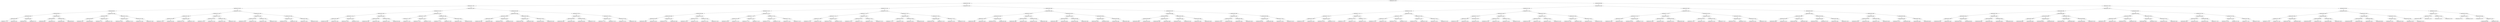 digraph G{
1800837647 [label="Node{data=[3103, 3103]}"]
1800837647 -> 685391537
685391537 [label="Node{data=[2092, 2092]}"]
685391537 -> 1207295476
1207295476 [label="Node{data=[1937, 1937]}"]
1207295476 -> 1254488760
1254488760 [label="Node{data=[1356, 1356]}"]
1254488760 -> 354191117
354191117 [label="Node{data=[866, 866]}"]
354191117 -> 1825180841
1825180841 [label="Node{data=[858, 858]}"]
1825180841 -> 96036537
96036537 [label="Node{data=[854, 854]}"]
96036537 -> 1615613068
1615613068 [label="Node{data=[809, 809]}"]
1615613068 -> 286890855
286890855 [label="Node{data=[774, 774]}"]
1615613068 -> 764043945
764043945 [label="Node{data=[853, 853]}"]
96036537 -> 1674073359
1674073359 [label="Node{data=[856, 856]}"]
1674073359 -> 1633836502
1633836502 [label="Node{data=[855, 855]}"]
1674073359 -> 1023221822
1023221822 [label="Node{data=[857, 857]}"]
1825180841 -> 1117553186
1117553186 [label="Node{data=[862, 862]}"]
1117553186 -> 1675478867
1675478867 [label="Node{data=[860, 860]}"]
1675478867 -> 279095827
279095827 [label="Node{data=[859, 859]}"]
1675478867 -> 1158386921
1158386921 [label="Node{data=[861, 861]}"]
1117553186 -> 1663079416
1663079416 [label="Node{data=[864, 864]}"]
1663079416 -> 1850353552
1850353552 [label="Node{data=[863, 863]}"]
1663079416 -> 1799223928
1799223928 [label="Node{data=[865, 865]}"]
354191117 -> 1913161514
1913161514 [label="Node{data=[1348, 1348]}"]
1913161514 -> 365983168
365983168 [label="Node{data=[870, 870]}"]
365983168 -> 706328141
706328141 [label="Node{data=[868, 868]}"]
706328141 -> 779315020
779315020 [label="Node{data=[867, 867]}"]
706328141 -> 418681983
418681983 [label="Node{data=[869, 869]}"]
365983168 -> 245144788
245144788 [label="Node{data=[1260, 1260]}"]
245144788 -> 1775298708
1775298708 [label="Node{data=[871, 871]}"]
245144788 -> 1554824165
1554824165 [label="Node{data=[1331, 1331]}"]
1913161514 -> 1615305571
1615305571 [label="Node{data=[1352, 1352]}"]
1615305571 -> 181916035
181916035 [label="Node{data=[1350, 1350]}"]
181916035 -> 1680677893
1680677893 [label="Node{data=[1349, 1349]}"]
181916035 -> 1575477494
1575477494 [label="Node{data=[1351, 1351]}"]
1615305571 -> 19395754
19395754 [label="Node{data=[1354, 1354]}"]
19395754 -> 893937348
893937348 [label="Node{data=[1353, 1353]}"]
19395754 -> 956930396
956930396 [label="Node{data=[1355, 1355]}"]
1254488760 -> 1535852251
1535852251 [label="Node{data=[1921, 1921]}"]
1535852251 -> 1698104228
1698104228 [label="Node{data=[1913, 1913]}"]
1698104228 -> 322905984
322905984 [label="Node{data=[1360, 1360]}"]
322905984 -> 1711902658
1711902658 [label="Node{data=[1358, 1358]}"]
1711902658 -> 1693849662
1693849662 [label="Node{data=[1357, 1357]}"]
1711902658 -> 964758823
964758823 [label="Node{data=[1359, 1359]}"]
322905984 -> 1407729328
1407729328 [label="Node{data=[1362, 1362]}"]
1407729328 -> 2041957520
2041957520 [label="Node{data=[1361, 1361]}"]
1407729328 -> 769002608
769002608 [label="Node{data=[1913, 1913]}"]
1698104228 -> 479184088
479184088 [label="Node{data=[1917, 1917]}"]
479184088 -> 234906695
234906695 [label="Node{data=[1915, 1915]}"]
234906695 -> 1502013531
1502013531 [label="Node{data=[1914, 1914]}"]
234906695 -> 1143917207
1143917207 [label="Node{data=[1916, 1916]}"]
479184088 -> 652574670
652574670 [label="Node{data=[1919, 1919]}"]
652574670 -> 726275337
726275337 [label="Node{data=[1918, 1918]}"]
652574670 -> 1163977739
1163977739 [label="Node{data=[1920, 1920]}"]
1535852251 -> 2007561282
2007561282 [label="Node{data=[1929, 1929]}"]
2007561282 -> 2050944630
2050944630 [label="Node{data=[1925, 1925]}"]
2050944630 -> 27741797
27741797 [label="Node{data=[1923, 1923]}"]
27741797 -> 1126540006
1126540006 [label="Node{data=[1922, 1922]}"]
27741797 -> 1931428900
1931428900 [label="Node{data=[1924, 1924]}"]
2050944630 -> 2120178031
2120178031 [label="Node{data=[1927, 1927]}"]
2120178031 -> 1160832167
1160832167 [label="Node{data=[1926, 1926]}"]
2120178031 -> 728521845
728521845 [label="Node{data=[1928, 1928]}"]
2007561282 -> 584782680
584782680 [label="Node{data=[1933, 1933]}"]
584782680 -> 650879565
650879565 [label="Node{data=[1931, 1931]}"]
650879565 -> 1687977967
1687977967 [label="Node{data=[1930, 1930]}"]
650879565 -> 769267965
769267965 [label="Node{data=[1932, 1932]}"]
584782680 -> 1466011597
1466011597 [label="Node{data=[1935, 1935]}"]
1466011597 -> 742622886
742622886 [label="Node{data=[1934, 1934]}"]
1466011597 -> 724035526
724035526 [label="Node{data=[1936, 1936]}"]
1207295476 -> 1455886255
1455886255 [label="Node{data=[1984, 1984]}"]
1455886255 -> 218361181
218361181 [label="Node{data=[1970, 1970]}"]
218361181 -> 1027943661
1027943661 [label="Node{data=[1962, 1962]}"]
1027943661 -> 692643156
692643156 [label="Node{data=[1941, 1941]}"]
692643156 -> 1193029029
1193029029 [label="Node{data=[1939, 1939]}"]
1193029029 -> 1432836382
1432836382 [label="Node{data=[1938, 1938]}"]
1193029029 -> 1095836955
1095836955 [label="Node{data=[1940, 1940]}"]
692643156 -> 794630688
794630688 [label="Node{data=[1943, 1943]}"]
794630688 -> 151681899
151681899 [label="Node{data=[1942, 1942]}"]
794630688 -> 1716153597
1716153597 [label="Node{data=[1961, 1961]}"]
1027943661 -> 779871442
779871442 [label="Node{data=[1966, 1966]}"]
779871442 -> 1773172519
1773172519 [label="Node{data=[1964, 1964]}"]
1773172519 -> 867928153
867928153 [label="Node{data=[1963, 1963]}"]
1773172519 -> 111359831
111359831 [label="Node{data=[1965, 1965]}"]
779871442 -> 1997475365
1997475365 [label="Node{data=[1968, 1968]}"]
1997475365 -> 502023852
502023852 [label="Node{data=[1967, 1967]}"]
1997475365 -> 1920658440
1920658440 [label="Node{data=[1969, 1969]}"]
218361181 -> 1845257375
1845257375 [label="Node{data=[1976, 1976]}"]
1845257375 -> 1653420323
1653420323 [label="Node{data=[1972, 1972]}"]
1653420323 -> 497795832
497795832 [label="Node{data=[1971, 1971]}"]
497795832 -> 949250025
949250025 [label="Node{data=[1972, 1972]}"]
1653420323 -> 918697208
918697208 [label="Node{data=[1974, 1974]}"]
918697208 -> 1036853034
1036853034 [label="Node{data=[1973, 1973]}"]
918697208 -> 2125637225
2125637225 [label="Node{data=[1975, 1975]}"]
1845257375 -> 1694645625
1694645625 [label="Node{data=[1980, 1980]}"]
1694645625 -> 1111535829
1111535829 [label="Node{data=[1978, 1978]}"]
1111535829 -> 388092920
388092920 [label="Node{data=[1977, 1977]}"]
1111535829 -> 2093723291
2093723291 [label="Node{data=[1979, 1979]}"]
1694645625 -> 148286862
148286862 [label="Node{data=[1982, 1982]}"]
148286862 -> 1339519577
1339519577 [label="Node{data=[1981, 1981]}"]
148286862 -> 1458619976
1458619976 [label="Node{data=[1983, 1983]}"]
1455886255 -> 2012087675
2012087675 [label="Node{data=[2063, 2063]}"]
2012087675 -> 1256815829
1256815829 [label="Node{data=[2055, 2055]}"]
1256815829 -> 1054378603
1054378603 [label="Node{data=[2040, 2040]}"]
1054378603 -> 1858783614
1858783614 [label="Node{data=[2038, 2038]}"]
1858783614 -> 1770572801
1770572801 [label="Node{data=[1985, 1985]}"]
1858783614 -> 1753618993
1753618993 [label="Node{data=[2039, 2039]}"]
1054378603 -> 318197400
318197400 [label="Node{data=[2053, 2053]}"]
318197400 -> 718201985
718201985 [label="Node{data=[2052, 2052]}"]
318197400 -> 84528413
84528413 [label="Node{data=[2054, 2054]}"]
1256815829 -> 1560676383
1560676383 [label="Node{data=[2059, 2059]}"]
1560676383 -> 1974275753
1974275753 [label="Node{data=[2057, 2057]}"]
1974275753 -> 672794225
672794225 [label="Node{data=[2056, 2056]}"]
1974275753 -> 1664108362
1664108362 [label="Node{data=[2058, 2058]}"]
1560676383 -> 236715459
236715459 [label="Node{data=[2061, 2061]}"]
236715459 -> 333341423
333341423 [label="Node{data=[2060, 2060]}"]
236715459 -> 1796196203
1796196203 [label="Node{data=[2062, 2062]}"]
2012087675 -> 182765399
182765399 [label="Node{data=[2070, 2070]}"]
182765399 -> 1539364397
1539364397 [label="Node{data=[2067, 2067]}"]
1539364397 -> 1005133472
1005133472 [label="Node{data=[2065, 2065]}"]
1005133472 -> 776516137
776516137 [label="Node{data=[2064, 2064]}"]
1005133472 -> 45745864
45745864 [label="Node{data=[2066, 2066]}"]
1539364397 -> 1595332876
1595332876 [label="Node{data=[2069, 2069]}"]
1595332876 -> 746180688
746180688 [label="Node{data=[2068, 2068]}"]
1595332876 -> 1196160524
1196160524 [label="Node{data=[2070, 2070]}"]
182765399 -> 362095723
362095723 [label="Node{data=[2074, 2074]}"]
362095723 -> 2091012460
2091012460 [label="Node{data=[2072, 2072]}"]
2091012460 -> 515634680
515634680 [label="Node{data=[2071, 2071]}"]
2091012460 -> 114854837
114854837 [label="Node{data=[2073, 2073]}"]
362095723 -> 978469241
978469241 [label="Node{data=[2076, 2076]}"]
978469241 -> 1410686574
1410686574 [label="Node{data=[2075, 2075]}"]
978469241 -> 356545825
356545825 [label="Node{data=[2091, 2091]}"]
685391537 -> 1460130079
1460130079 [label="Node{data=[2479, 2479]}"]
1460130079 -> 2146835215
2146835215 [label="Node{data=[2123, 2123]}"]
2146835215 -> 32431281
32431281 [label="Node{data=[2107, 2107]}"]
32431281 -> 387012816
387012816 [label="Node{data=[2099, 2099]}"]
387012816 -> 2121788420
2121788420 [label="Node{data=[2096, 2096]}"]
2121788420 -> 831958694
831958694 [label="Node{data=[2094, 2094]}"]
831958694 -> 1181411185
1181411185 [label="Node{data=[2093, 2093]}"]
831958694 -> 1537269940
1537269940 [label="Node{data=[2095, 2095]}"]
2121788420 -> 443953160
443953160 [label="Node{data=[2097, 2097]}"]
443953160 -> 512843390
512843390 [label="Node{data=[2097, 2097]}"]
443953160 -> 265384882
265384882 [label="Node{data=[2098, 2098]}"]
387012816 -> 1395165116
1395165116 [label="Node{data=[2103, 2103]}"]
1395165116 -> 2029329313
2029329313 [label="Node{data=[2101, 2101]}"]
2029329313 -> 1820575855
1820575855 [label="Node{data=[2100, 2100]}"]
2029329313 -> 1758165678
1758165678 [label="Node{data=[2102, 2102]}"]
1395165116 -> 2135496044
2135496044 [label="Node{data=[2105, 2105]}"]
2135496044 -> 791748919
791748919 [label="Node{data=[2104, 2104]}"]
2135496044 -> 1560499214
1560499214 [label="Node{data=[2106, 2106]}"]
32431281 -> 1856920330
1856920330 [label="Node{data=[2115, 2115]}"]
1856920330 -> 1501282758
1501282758 [label="Node{data=[2111, 2111]}"]
1501282758 -> 2145741639
2145741639 [label="Node{data=[2109, 2109]}"]
2145741639 -> 948040593
948040593 [label="Node{data=[2108, 2108]}"]
2145741639 -> 619415936
619415936 [label="Node{data=[2110, 2110]}"]
1501282758 -> 588843306
588843306 [label="Node{data=[2113, 2113]}"]
588843306 -> 2004021597
2004021597 [label="Node{data=[2112, 2112]}"]
588843306 -> 1079548249
1079548249 [label="Node{data=[2114, 2114]}"]
1856920330 -> 948420443
948420443 [label="Node{data=[2119, 2119]}"]
948420443 -> 1404875064
1404875064 [label="Node{data=[2117, 2117]}"]
1404875064 -> 866408971
866408971 [label="Node{data=[2116, 2116]}"]
1404875064 -> 934449015
934449015 [label="Node{data=[2118, 2118]}"]
948420443 -> 852136893
852136893 [label="Node{data=[2121, 2121]}"]
852136893 -> 71946669
71946669 [label="Node{data=[2120, 2120]}"]
852136893 -> 363640621
363640621 [label="Node{data=[2122, 2122]}"]
2146835215 -> 918965208
918965208 [label="Node{data=[2276, 2276]}"]
918965208 -> 1358393798
1358393798 [label="Node{data=[2217, 2217]}"]
1358393798 -> 452531916
452531916 [label="Node{data=[2127, 2127]}"]
452531916 -> 1788665697
1788665697 [label="Node{data=[2125, 2125]}"]
1788665697 -> 1853931873
1853931873 [label="Node{data=[2124, 2124]}"]
1788665697 -> 93512758
93512758 [label="Node{data=[2126, 2126]}"]
452531916 -> 1460653374
1460653374 [label="Node{data=[2129, 2129]}"]
1460653374 -> 1541699433
1541699433 [label="Node{data=[2128, 2128]}"]
1460653374 -> 864497341
864497341 [label="Node{data=[2130, 2130]}"]
1358393798 -> 556191663
556191663 [label="Node{data=[2272, 2272]}"]
556191663 -> 141136008
141136008 [label="Node{data=[2270, 2270]}"]
141136008 -> 1892610515
1892610515 [label="Node{data=[2221, 2221]}"]
141136008 -> 2050415537
2050415537 [label="Node{data=[2271, 2271]}"]
556191663 -> 1836722415
1836722415 [label="Node{data=[2274, 2274]}"]
1836722415 -> 701696024
701696024 [label="Node{data=[2273, 2273]}"]
1836722415 -> 773076120
773076120 [label="Node{data=[2275, 2275]}"]
918965208 -> 1655933368
1655933368 [label="Node{data=[2317, 2317]}"]
1655933368 -> 1588783185
1588783185 [label="Node{data=[2280, 2280]}"]
1588783185 -> 1863366743
1863366743 [label="Node{data=[2278, 2278]}"]
1863366743 -> 1613754841
1613754841 [label="Node{data=[2277, 2277]}"]
1863366743 -> 506419757
506419757 [label="Node{data=[2279, 2279]}"]
1588783185 -> 1461111257
1461111257 [label="Node{data=[2282, 2282]}"]
1461111257 -> 1026425196
1026425196 [label="Node{data=[2281, 2281]}"]
1461111257 -> 571514409
571514409 [label="Node{data=[2283, 2283]}"]
1655933368 -> 1183467124
1183467124 [label="Node{data=[2475, 2475]}"]
1183467124 -> 666044285
666044285 [label="Node{data=[2465, 2465]}"]
666044285 -> 1792759686
1792759686 [label="Node{data=[2330, 2330]}"]
666044285 -> 1276935458
1276935458 [label="Node{data=[2474, 2474]}"]
1183467124 -> 1479621427
1479621427 [label="Node{data=[2477, 2477]}"]
1479621427 -> 1736857511
1736857511 [label="Node{data=[2476, 2476]}"]
1479621427 -> 1473338294
1473338294 [label="Node{data=[2478, 2478]}"]
1460130079 -> 2014038275
2014038275 [label="Node{data=[2884, 2884]}"]
2014038275 -> 691178898
691178898 [label="Node{data=[2683, 2683]}"]
691178898 -> 2086456444
2086456444 [label="Node{data=[2487, 2487]}"]
2086456444 -> 562902186
562902186 [label="Node{data=[2483, 2483]}"]
562902186 -> 132686409
132686409 [label="Node{data=[2481, 2481]}"]
132686409 -> 982245691
982245691 [label="Node{data=[2480, 2480]}"]
132686409 -> 548336954
548336954 [label="Node{data=[2482, 2482]}"]
562902186 -> 1758379489
1758379489 [label="Node{data=[2485, 2485]}"]
1758379489 -> 712417371
712417371 [label="Node{data=[2484, 2484]}"]
1758379489 -> 1334910487
1334910487 [label="Node{data=[2486, 2486]}"]
2086456444 -> 415315450
415315450 [label="Node{data=[2491, 2491]}"]
415315450 -> 100508342
100508342 [label="Node{data=[2489, 2489]}"]
100508342 -> 437693994
437693994 [label="Node{data=[2488, 2488]}"]
100508342 -> 1571846873
1571846873 [label="Node{data=[2490, 2490]}"]
415315450 -> 1288698480
1288698480 [label="Node{data=[2493, 2493]}"]
1288698480 -> 617548109
617548109 [label="Node{data=[2492, 2492]}"]
1288698480 -> 193430528
193430528 [label="Node{data=[2636, 2636]}"]
691178898 -> 1430208795
1430208795 [label="Node{data=[2691, 2691]}"]
1430208795 -> 1712336310
1712336310 [label="Node{data=[2687, 2687]}"]
1712336310 -> 977913176
977913176 [label="Node{data=[2685, 2685]}"]
977913176 -> 223998357
223998357 [label="Node{data=[2684, 2684]}"]
977913176 -> 583098044
583098044 [label="Node{data=[2686, 2686]}"]
1712336310 -> 1163635407
1163635407 [label="Node{data=[2689, 2689]}"]
1163635407 -> 835503161
835503161 [label="Node{data=[2688, 2688]}"]
1163635407 -> 1943756492
1943756492 [label="Node{data=[2690, 2690]}"]
1430208795 -> 1531435701
1531435701 [label="Node{data=[2695, 2695]}"]
1531435701 -> 1137843904
1137843904 [label="Node{data=[2693, 2693]}"]
1137843904 -> 350812047
350812047 [label="Node{data=[2692, 2692]}"]
1137843904 -> 1030551264
1030551264 [label="Node{data=[2694, 2694]}"]
1531435701 -> 1478168970
1478168970 [label="Node{data=[2864, 2864]}"]
1478168970 -> 200028247
200028247 [label="Node{data=[2696, 2696]}"]
1478168970 -> 1483467306
1483467306 [label="Node{data=[2883, 2883]}"]
2014038275 -> 48946225
48946225 [label="Node{data=[2907, 2907]}"]
48946225 -> 41753255
41753255 [label="Node{data=[2899, 2899]}"]
41753255 -> 1752820791
1752820791 [label="Node{data=[2895, 2895]}"]
1752820791 -> 1875145128
1875145128 [label="Node{data=[2886, 2886]}"]
1875145128 -> 991634229
991634229 [label="Node{data=[2885, 2885]}"]
1875145128 -> 1373224659
1373224659 [label="Node{data=[2894, 2894]}"]
1752820791 -> 1994844299
1994844299 [label="Node{data=[2897, 2897]}"]
1994844299 -> 987991758
987991758 [label="Node{data=[2896, 2896]}"]
1994844299 -> 1484984364
1484984364 [label="Node{data=[2898, 2898]}"]
41753255 -> 1152385737
1152385737 [label="Node{data=[2903, 2903]}"]
1152385737 -> 97716324
97716324 [label="Node{data=[2901, 2901]}"]
97716324 -> 601908206
601908206 [label="Node{data=[2900, 2900]}"]
97716324 -> 1663174094
1663174094 [label="Node{data=[2902, 2902]}"]
1152385737 -> 666953001
666953001 [label="Node{data=[2905, 2905]}"]
666953001 -> 986536349
986536349 [label="Node{data=[2904, 2904]}"]
666953001 -> 445817401
445817401 [label="Node{data=[2906, 2906]}"]
48946225 -> 1777195216
1777195216 [label="Node{data=[3095, 3095]}"]
1777195216 -> 1227133289
1227133289 [label="Node{data=[3091, 3091]}"]
1227133289 -> 435497057
435497057 [label="Node{data=[3079, 3079]}"]
435497057 -> 385470988
385470988 [label="Node{data=[2912, 2912]}"]
435497057 -> 299213659
299213659 [label="Node{data=[3090, 3090]}"]
1227133289 -> 2081937361
2081937361 [label="Node{data=[3093, 3093]}"]
2081937361 -> 1284591122
1284591122 [label="Node{data=[3092, 3092]}"]
2081937361 -> 337681470
337681470 [label="Node{data=[3094, 3094]}"]
1777195216 -> 676543130
676543130 [label="Node{data=[3099, 3099]}"]
676543130 -> 1782106398
1782106398 [label="Node{data=[3097, 3097]}"]
1782106398 -> 740289429
740289429 [label="Node{data=[3096, 3096]}"]
1782106398 -> 1011761988
1011761988 [label="Node{data=[3098, 3098]}"]
676543130 -> 225982909
225982909 [label="Node{data=[3101, 3101]}"]
225982909 -> 556036405
556036405 [label="Node{data=[3100, 3100]}"]
225982909 -> 1924429255
1924429255 [label="Node{data=[3102, 3102]}"]
1800837647 -> 1009671350
1009671350 [label="Node{data=[6839, 6839]}"]
1009671350 -> 1884766047
1884766047 [label="Node{data=[3163, 3163]}"]
1884766047 -> 1928877497
1928877497 [label="Node{data=[3133, 3133]}"]
1928877497 -> 598940780
598940780 [label="Node{data=[3118, 3118]}"]
598940780 -> 1832267584
1832267584 [label="Node{data=[3111, 3111]}"]
1832267584 -> 617764990
617764990 [label="Node{data=[3107, 3107]}"]
617764990 -> 347571392
347571392 [label="Node{data=[3105, 3105]}"]
347571392 -> 802994758
802994758 [label="Node{data=[3104, 3104]}"]
347571392 -> 1942801618
1942801618 [label="Node{data=[3106, 3106]}"]
617764990 -> 1173056381
1173056381 [label="Node{data=[3109, 3109]}"]
1173056381 -> 1834116740
1834116740 [label="Node{data=[3108, 3108]}"]
1173056381 -> 655818722
655818722 [label="Node{data=[3110, 3110]}"]
1832267584 -> 841555342
841555342 [label="Node{data=[3115, 3115]}"]
841555342 -> 738666549
738666549 [label="Node{data=[3113, 3113]}"]
738666549 -> 1377770871
1377770871 [label="Node{data=[3112, 3112]}"]
738666549 -> 1122369849
1122369849 [label="Node{data=[3114, 3114]}"]
841555342 -> 945402246
945402246 [label="Node{data=[3117, 3117]}"]
945402246 -> 764043320
764043320 [label="Node{data=[3116, 3116]}"]
598940780 -> 122958939
122958939 [label="Node{data=[3125, 3125]}"]
122958939 -> 1967723073
1967723073 [label="Node{data=[3121, 3121]}"]
1967723073 -> 15292655
15292655 [label="Node{data=[3119, 3119]}"]
15292655 -> 2115789674
2115789674 [label="Node{data=[3119, 3119]}"]
15292655 -> 1481401886
1481401886 [label="Node{data=[3120, 3120]}"]
1967723073 -> 1697295436
1697295436 [label="Node{data=[3123, 3123]}"]
1697295436 -> 802078246
802078246 [label="Node{data=[3122, 3122]}"]
1697295436 -> 852791174
852791174 [label="Node{data=[3124, 3124]}"]
122958939 -> 160654164
160654164 [label="Node{data=[3129, 3129]}"]
160654164 -> 963372774
963372774 [label="Node{data=[3127, 3127]}"]
963372774 -> 1661878371
1661878371 [label="Node{data=[3126, 3126]}"]
963372774 -> 1966099259
1966099259 [label="Node{data=[3128, 3128]}"]
160654164 -> 1730875146
1730875146 [label="Node{data=[3131, 3131]}"]
1730875146 -> 26319327
26319327 [label="Node{data=[3130, 3130]}"]
1730875146 -> 269339862
269339862 [label="Node{data=[3132, 3132]}"]
1928877497 -> 1737696383
1737696383 [label="Node{data=[3147, 3147]}"]
1737696383 -> 1484727512
1484727512 [label="Node{data=[3139, 3139]}"]
1484727512 -> 1437401449
1437401449 [label="Node{data=[3137, 3137]}"]
1437401449 -> 725097590
725097590 [label="Node{data=[3135, 3135]}"]
725097590 -> 1433822642
1433822642 [label="Node{data=[3134, 3134]}"]
725097590 -> 1947128352
1947128352 [label="Node{data=[3136, 3136]}"]
1437401449 -> 1234514817
1234514817 [label="Node{data=[3138, 3138]}"]
1234514817 -> 572869993
572869993 [label="Node{data=[3139, 3139]}"]
1484727512 -> 1150871402
1150871402 [label="Node{data=[3143, 3143]}"]
1150871402 -> 1174778379
1174778379 [label="Node{data=[3141, 3141]}"]
1174778379 -> 653039729
653039729 [label="Node{data=[3140, 3140]}"]
1174778379 -> 782948288
782948288 [label="Node{data=[3142, 3142]}"]
1150871402 -> 755680968
755680968 [label="Node{data=[3145, 3145]}"]
755680968 -> 1182055560
1182055560 [label="Node{data=[3144, 3144]}"]
755680968 -> 68786983
68786983 [label="Node{data=[3146, 3146]}"]
1737696383 -> 2088061107
2088061107 [label="Node{data=[3155, 3155]}"]
2088061107 -> 120778099
120778099 [label="Node{data=[3151, 3151]}"]
120778099 -> 1690407393
1690407393 [label="Node{data=[3149, 3149]}"]
1690407393 -> 743042813
743042813 [label="Node{data=[3148, 3148]}"]
1690407393 -> 2049907479
2049907479 [label="Node{data=[3150, 3150]}"]
120778099 -> 1785079892
1785079892 [label="Node{data=[3153, 3153]}"]
1785079892 -> 46195296
46195296 [label="Node{data=[3152, 3152]}"]
1785079892 -> 1629346499
1629346499 [label="Node{data=[3154, 3154]}"]
2088061107 -> 1667797588
1667797588 [label="Node{data=[3159, 3159]}"]
1667797588 -> 949433061
949433061 [label="Node{data=[3157, 3157]}"]
949433061 -> 1027675253
1027675253 [label="Node{data=[3156, 3156]}"]
949433061 -> 847579868
847579868 [label="Node{data=[3158, 3158]}"]
1667797588 -> 358143210
358143210 [label="Node{data=[3161, 3161]}"]
358143210 -> 341433534
341433534 [label="Node{data=[3160, 3160]}"]
358143210 -> 554602748
554602748 [label="Node{data=[3162, 3162]}"]
1884766047 -> 994553323
994553323 [label="Node{data=[4226, 4226]}"]
994553323 -> 1760281069
1760281069 [label="Node{data=[3310, 3310]}"]
1760281069 -> 839732322
839732322 [label="Node{data=[3171, 3171]}"]
839732322 -> 1741792175
1741792175 [label="Node{data=[3167, 3167]}"]
1741792175 -> 1635738187
1635738187 [label="Node{data=[3165, 3165]}"]
1635738187 -> 1462575904
1462575904 [label="Node{data=[3164, 3164]}"]
1635738187 -> 261819387
261819387 [label="Node{data=[3166, 3166]}"]
1741792175 -> 1698504060
1698504060 [label="Node{data=[3169, 3169]}"]
1698504060 -> 2143962794
2143962794 [label="Node{data=[3168, 3168]}"]
1698504060 -> 1094733392
1094733392 [label="Node{data=[3170, 3170]}"]
839732322 -> 374559056
374559056 [label="Node{data=[3300, 3300]}"]
374559056 -> 453535771
453535771 [label="Node{data=[3200, 3200]}"]
453535771 -> 911901382
911901382 [label="Node{data=[3193, 3193]}"]
453535771 -> 1965779091
1965779091 [label="Node{data=[3205, 3205]}"]
374559056 -> 2046721719
2046721719 [label="Node{data=[3308, 3308]}"]
2046721719 -> 569284899
569284899 [label="Node{data=[3307, 3307]}"]
2046721719 -> 1136685930
1136685930 [label="Node{data=[3309, 3309]}"]
1760281069 -> 1828844657
1828844657 [label="Node{data=[3318, 3318]}"]
1828844657 -> 1728066720
1728066720 [label="Node{data=[3314, 3314]}"]
1728066720 -> 854761186
854761186 [label="Node{data=[3312, 3312]}"]
854761186 -> 1919545589
1919545589 [label="Node{data=[3311, 3311]}"]
854761186 -> 279519413
279519413 [label="Node{data=[3313, 3313]}"]
1728066720 -> 1986704180
1986704180 [label="Node{data=[3316, 3316]}"]
1986704180 -> 1346975381
1346975381 [label="Node{data=[3315, 3315]}"]
1986704180 -> 1838844465
1838844465 [label="Node{data=[3317, 3317]}"]
1828844657 -> 879731647
879731647 [label="Node{data=[3322, 3322]}"]
879731647 -> 398411029
398411029 [label="Node{data=[3320, 3320]}"]
398411029 -> 240854249
240854249 [label="Node{data=[3319, 3319]}"]
398411029 -> 925494289
925494289 [label="Node{data=[3321, 3321]}"]
879731647 -> 2115162896
2115162896 [label="Node{data=[3521, 3521]}"]
2115162896 -> 325629482
325629482 [label="Node{data=[3504, 3504]}"]
2115162896 -> 1153672386
1153672386 [label="Node{data=[4219, 4219]}"]
994553323 -> 1014141231
1014141231 [label="Node{data=[5302, 5302]}"]
1014141231 -> 1418743778
1418743778 [label="Node{data=[4822, 4822]}"]
1418743778 -> 35617468
35617468 [label="Node{data=[4655, 4655]}"]
35617468 -> 1529031561
1529031561 [label="Node{data=[4623, 4623]}"]
1529031561 -> 1936728619
1936728619 [label="Node{data=[4589, 4589]}"]
1529031561 -> 625581304
625581304 [label="Node{data=[4641, 4641]}"]
35617468 -> 1551554679
1551554679 [label="Node{data=[4773, 4773]}"]
1551554679 -> 516411154
516411154 [label="Node{data=[4690, 4690]}"]
1551554679 -> 1817495451
1817495451 [label="Node{data=[4809, 4809]}"]
1418743778 -> 85145781
85145781 [label="Node{data=[5298, 5298]}"]
85145781 -> 253817088
253817088 [label="Node{data=[5296, 5296]}"]
253817088 -> 792662185
792662185 [label="Node{data=[4840, 4840]}"]
253817088 -> 1704817354
1704817354 [label="Node{data=[5297, 5297]}"]
85145781 -> 2035759196
2035759196 [label="Node{data=[5300, 5300]}"]
2035759196 -> 1912041095
1912041095 [label="Node{data=[5299, 5299]}"]
2035759196 -> 639271496
639271496 [label="Node{data=[5301, 5301]}"]
1014141231 -> 681553763
681553763 [label="Node{data=[5328, 5328]}"]
681553763 -> 1758132212
1758132212 [label="Node{data=[5306, 5306]}"]
1758132212 -> 579022652
579022652 [label="Node{data=[5304, 5304]}"]
579022652 -> 1350169062
1350169062 [label="Node{data=[5303, 5303]}"]
579022652 -> 97036349
97036349 [label="Node{data=[5305, 5305]}"]
1758132212 -> 981633575
981633575 [label="Node{data=[5308, 5308]}"]
981633575 -> 29603972
29603972 [label="Node{data=[5307, 5307]}"]
981633575 -> 514498459
514498459 [label="Node{data=[5309, 5309]}"]
681553763 -> 1583568179
1583568179 [label="Node{data=[6835, 6835]}"]
1583568179 -> 1889419114
1889419114 [label="Node{data=[6804, 6804]}"]
1889419114 -> 1812311653
1812311653 [label="Node{data=[5957, 5957]}"]
1889419114 -> 639214137
639214137 [label="Node{data=[6834, 6834]}"]
1583568179 -> 1654108420
1654108420 [label="Node{data=[6837, 6837]}"]
1654108420 -> 1668523859
1668523859 [label="Node{data=[6836, 6836]}"]
1654108420 -> 583293918
583293918 [label="Node{data=[6838, 6838]}"]
1009671350 -> 1235693013
1235693013 [label="Node{data=[7040, 7040]}"]
1235693013 -> 384285300
384285300 [label="Node{data=[6871, 6871]}"]
384285300 -> 1750130372
1750130372 [label="Node{data=[6855, 6855]}"]
1750130372 -> 1758094011
1758094011 [label="Node{data=[6847, 6847]}"]
1758094011 -> 418591730
418591730 [label="Node{data=[6843, 6843]}"]
418591730 -> 862723714
862723714 [label="Node{data=[6841, 6841]}"]
862723714 -> 1562661077
1562661077 [label="Node{data=[6840, 6840]}"]
862723714 -> 1715486320
1715486320 [label="Node{data=[6842, 6842]}"]
418591730 -> 1739451881
1739451881 [label="Node{data=[6845, 6845]}"]
1739451881 -> 887519120
887519120 [label="Node{data=[6844, 6844]}"]
1739451881 -> 1262172961
1262172961 [label="Node{data=[6846, 6846]}"]
1758094011 -> 745484168
745484168 [label="Node{data=[6851, 6851]}"]
745484168 -> 614813001
614813001 [label="Node{data=[6849, 6849]}"]
614813001 -> 595125434
595125434 [label="Node{data=[6848, 6848]}"]
614813001 -> 831005127
831005127 [label="Node{data=[6850, 6850]}"]
745484168 -> 1691241233
1691241233 [label="Node{data=[6853, 6853]}"]
1691241233 -> 1779408324
1779408324 [label="Node{data=[6852, 6852]}"]
1691241233 -> 238479627
238479627 [label="Node{data=[6854, 6854]}"]
1750130372 -> 2118149907
2118149907 [label="Node{data=[6863, 6863]}"]
2118149907 -> 1749040393
1749040393 [label="Node{data=[6859, 6859]}"]
1749040393 -> 2117565560
2117565560 [label="Node{data=[6857, 6857]}"]
2117565560 -> 1198570500
1198570500 [label="Node{data=[6856, 6856]}"]
2117565560 -> 980759302
980759302 [label="Node{data=[6858, 6858]}"]
1749040393 -> 1395976500
1395976500 [label="Node{data=[6861, 6861]}"]
1395976500 -> 371563414
371563414 [label="Node{data=[6860, 6860]}"]
1395976500 -> 1417123274
1417123274 [label="Node{data=[6862, 6862]}"]
2118149907 -> 1191797057
1191797057 [label="Node{data=[6867, 6867]}"]
1191797057 -> 855662045
855662045 [label="Node{data=[6865, 6865]}"]
855662045 -> 163809536
163809536 [label="Node{data=[6864, 6864]}"]
855662045 -> 1634898999
1634898999 [label="Node{data=[6866, 6866]}"]
1191797057 -> 1836970545
1836970545 [label="Node{data=[6869, 6869]}"]
1836970545 -> 1554162934
1554162934 [label="Node{data=[6868, 6868]}"]
1836970545 -> 1228713451
1228713451 [label="Node{data=[6870, 6870]}"]
384285300 -> 1008360407
1008360407 [label="Node{data=[6919, 6919]}"]
1008360407 -> 1047845407
1047845407 [label="Node{data=[6879, 6879]}"]
1047845407 -> 2008566835
2008566835 [label="Node{data=[6875, 6875]}"]
2008566835 -> 1531438298
1531438298 [label="Node{data=[6873, 6873]}"]
1531438298 -> 904779910
904779910 [label="Node{data=[6872, 6872]}"]
1531438298 -> 768690182
768690182 [label="Node{data=[6874, 6874]}"]
2008566835 -> 415055963
415055963 [label="Node{data=[6877, 6877]}"]
415055963 -> 2084046498
2084046498 [label="Node{data=[6876, 6876]}"]
415055963 -> 667600971
667600971 [label="Node{data=[6878, 6878]}"]
1047845407 -> 16528844
16528844 [label="Node{data=[6915, 6915]}"]
16528844 -> 1915818512
1915818512 [label="Node{data=[6913, 6913]}"]
1915818512 -> 1317013474
1317013474 [label="Node{data=[6880, 6880]}"]
1915818512 -> 1073284841
1073284841 [label="Node{data=[6914, 6914]}"]
16528844 -> 1581909647
1581909647 [label="Node{data=[6917, 6917]}"]
1581909647 -> 605105860
605105860 [label="Node{data=[6916, 6916]}"]
1581909647 -> 1784709811
1784709811 [label="Node{data=[6918, 6918]}"]
1008360407 -> 492379992
492379992 [label="Node{data=[7032, 7032]}"]
492379992 -> 329849858
329849858 [label="Node{data=[6923, 6923]}"]
329849858 -> 1046702013
1046702013 [label="Node{data=[6921, 6921]}"]
1046702013 -> 1358434264
1358434264 [label="Node{data=[6920, 6920]}"]
1046702013 -> 93219136
93219136 [label="Node{data=[6922, 6922]}"]
329849858 -> 1578904831
1578904831 [label="Node{data=[6999, 6999]}"]
1578904831 -> 2070406670
2070406670 [label="Node{data=[6924, 6924]}"]
1578904831 -> 1811001461
1811001461 [label="Node{data=[7031, 7031]}"]
492379992 -> 490930210
490930210 [label="Node{data=[7036, 7036]}"]
490930210 -> 570932385
570932385 [label="Node{data=[7034, 7034]}"]
570932385 -> 1721002361
1721002361 [label="Node{data=[7033, 7033]}"]
570932385 -> 8392646
8392646 [label="Node{data=[7035, 7035]}"]
490930210 -> 88563172
88563172 [label="Node{data=[7038, 7038]}"]
88563172 -> 440015705
440015705 [label="Node{data=[7037, 7037]}"]
88563172 -> 1595958982
1595958982 [label="Node{data=[7039, 7039]}"]
1235693013 -> 1608432859
1608432859 [label="Node{data=[8108, 8108]}"]
1608432859 -> 1623814841
1623814841 [label="Node{data=[8092, 8092]}"]
1623814841 -> 719539498
719539498 [label="Node{data=[8084, 8084]}"]
719539498 -> 1982404838
1982404838 [label="Node{data=[7869, 7869]}"]
1982404838 -> 1547389596
1547389596 [label="Node{data=[7042, 7042]}"]
1547389596 -> 2001512216
2001512216 [label="Node{data=[7041, 7041]}"]
1547389596 -> 1198931654
1198931654 [label="Node{data=[7158, 7158]}"]
1982404838 -> 2040979686
2040979686 [label="Node{data=[8082, 8082]}"]
2040979686 -> 2135898852
2135898852 [label="Node{data=[7966, 7966]}"]
2040979686 -> 1831413362
1831413362 [label="Node{data=[8083, 8083]}"]
719539498 -> 467641631
467641631 [label="Node{data=[8088, 8088]}"]
467641631 -> 1437652818
1437652818 [label="Node{data=[8086, 8086]}"]
1437652818 -> 1395543834
1395543834 [label="Node{data=[8085, 8085]}"]
1437652818 -> 1997601211
1997601211 [label="Node{data=[8087, 8087]}"]
467641631 -> 285297947
285297947 [label="Node{data=[8090, 8090]}"]
285297947 -> 1113063982
1113063982 [label="Node{data=[8089, 8089]}"]
285297947 -> 1672463328
1672463328 [label="Node{data=[8091, 8091]}"]
1623814841 -> 318907151
318907151 [label="Node{data=[8100, 8100]}"]
318907151 -> 141610465
141610465 [label="Node{data=[8096, 8096]}"]
141610465 -> 180086707
180086707 [label="Node{data=[8094, 8094]}"]
180086707 -> 395744711
395744711 [label="Node{data=[8093, 8093]}"]
180086707 -> 353289825
353289825 [label="Node{data=[8095, 8095]}"]
141610465 -> 455024356
455024356 [label="Node{data=[8098, 8098]}"]
455024356 -> 1313662027
1313662027 [label="Node{data=[8097, 8097]}"]
455024356 -> 1834445032
1834445032 [label="Node{data=[8099, 8099]}"]
318907151 -> 235505389
235505389 [label="Node{data=[8104, 8104]}"]
235505389 -> 1828864502
1828864502 [label="Node{data=[8102, 8102]}"]
1828864502 -> 1153801889
1153801889 [label="Node{data=[8101, 8101]}"]
1828864502 -> 310623993
310623993 [label="Node{data=[8103, 8103]}"]
235505389 -> 1350532266
1350532266 [label="Node{data=[8106, 8106]}"]
1350532266 -> 789416610
789416610 [label="Node{data=[8105, 8105]}"]
1350532266 -> 1205152116
1205152116 [label="Node{data=[8107, 8107]}"]
1608432859 -> 1210987265
1210987265 [label="Node{data=[8116, 8116]}"]
1210987265 -> 1663011970
1663011970 [label="Node{data=[8112, 8112]}"]
1663011970 -> 537154265
537154265 [label="Node{data=[8110, 8110]}"]
537154265 -> 1324634404
1324634404 [label="Node{data=[8109, 8109]}"]
537154265 -> 2004600256
2004600256 [label="Node{data=[8111, 8111]}"]
1663011970 -> 1746877489
1746877489 [label="Node{data=[8114, 8114]}"]
1746877489 -> 1779378545
1779378545 [label="Node{data=[8113, 8113]}"]
1746877489 -> 102639717
102639717 [label="Node{data=[8115, 8115]}"]
1210987265 -> 794998947
794998947 [label="Node{data=[8146, 8146]}"]
794998947 -> 1049491402
1049491402 [label="Node{data=[8118, 8118]}"]
1049491402 -> 769267147
769267147 [label="Node{data=[8117, 8117]}"]
1049491402 -> 1517309205
1517309205 [label="Node{data=[8119, 8119]}"]
794998947 -> 1626165592
1626165592 [label="Node{data=[8208, 8208]}"]
1626165592 -> 831510824
831510824 [label="Node{data=[8173, 8173]}"]
1626165592 -> 1275524767
1275524767 [label="Node{data=[8727, 8727]}"]
1275524767 -> 340132591
340132591 [label="Node{data=[8595, 8595]}"]
1275524767 -> 514586286
514586286 [label="Node{data=[9079, 9079]}"]
}